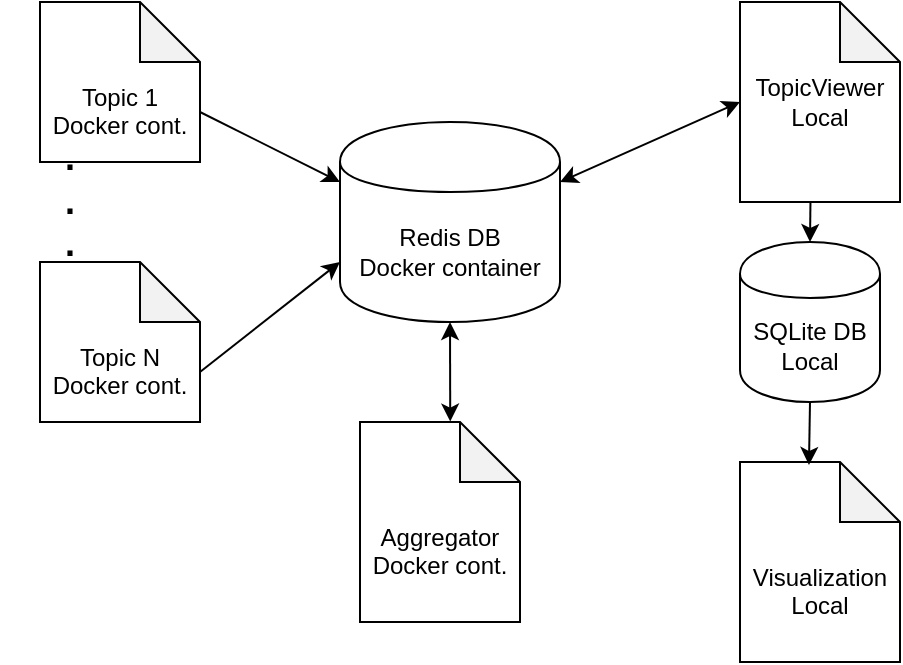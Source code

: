 <mxfile version="12.9.12" type="device"><diagram id="WDgcrdeeAxY3KN3VUrSq" name="Page-1"><mxGraphModel dx="288" dy="161" grid="1" gridSize="10" guides="1" tooltips="1" connect="1" arrows="1" fold="1" page="1" pageScale="1" pageWidth="827" pageHeight="1169" math="0" shadow="0"><root><mxCell id="0"/><mxCell id="1" parent="0"/><mxCell id="7w5S7NKZDUTb4tuFRT_C-3" value="Redis DB&lt;br&gt;Docker container" style="shape=cylinder;whiteSpace=wrap;html=1;boundedLbl=1;backgroundOutline=1;" vertex="1" parent="1"><mxGeometry x="470" y="340" width="110" height="100" as="geometry"/></mxCell><mxCell id="7w5S7NKZDUTb4tuFRT_C-4" value="&#10;&#10;&lt;!--StartFragment--&gt;&lt;span style=&quot;font-family: Helvetica; font-size: 12px; font-style: normal; font-variant-ligatures: normal; font-variant-caps: normal; font-weight: 400; letter-spacing: normal; orphans: 2; text-align: center; text-indent: 0px; text-transform: none; widows: 2; word-spacing: 0px; -webkit-text-stroke-width: 0px; text-decoration-style: initial; text-decoration-color: initial; float: none; display: inline !important;&quot;&gt;TopicViewer&lt;/span&gt;&lt;br style=&quot;font-family: Helvetica; font-size: 12px; font-style: normal; font-variant-ligatures: normal; font-variant-caps: normal; font-weight: 400; letter-spacing: normal; orphans: 2; text-align: center; text-indent: 0px; text-transform: none; widows: 2; word-spacing: 0px; -webkit-text-stroke-width: 0px; text-decoration-style: initial; text-decoration-color: initial;&quot;&gt;&lt;span style=&quot;font-family: Helvetica; font-size: 12px; font-style: normal; font-variant-ligatures: normal; font-variant-caps: normal; font-weight: 400; letter-spacing: normal; orphans: 2; text-align: center; text-indent: 0px; text-transform: none; widows: 2; word-spacing: 0px; -webkit-text-stroke-width: 0px; text-decoration-style: initial; text-decoration-color: initial; float: none; display: inline !important;&quot;&gt;Local&lt;/span&gt;&lt;!--EndFragment--&gt;&#10;&#10;" style="shape=note;whiteSpace=wrap;html=1;backgroundOutline=1;darkOpacity=0.05;" vertex="1" parent="1"><mxGeometry x="670" y="280" width="80" height="100" as="geometry"/></mxCell><mxCell id="7w5S7NKZDUTb4tuFRT_C-5" value="&lt;br&gt;&lt;br&gt;Topic 1&lt;br&gt;Docker cont." style="shape=note;whiteSpace=wrap;html=1;backgroundOutline=1;darkOpacity=0.05;" vertex="1" parent="1"><mxGeometry x="320" y="280" width="80" height="80" as="geometry"/></mxCell><mxCell id="7w5S7NKZDUTb4tuFRT_C-7" value="&lt;br&gt;&lt;br&gt;Topic N&lt;br&gt;Docker cont." style="shape=note;whiteSpace=wrap;html=1;backgroundOutline=1;darkOpacity=0.05;" vertex="1" parent="1"><mxGeometry x="320" y="410" width="80" height="80" as="geometry"/></mxCell><mxCell id="7w5S7NKZDUTb4tuFRT_C-10" value="&lt;b&gt;&lt;font style=&quot;font-size: 18px&quot;&gt;.&lt;br&gt;.&lt;br&gt;.&lt;/font&gt;&lt;/b&gt;" style="text;html=1;strokeColor=none;fillColor=none;align=center;verticalAlign=middle;whiteSpace=wrap;rounded=0;" vertex="1" parent="1"><mxGeometry x="300" y="350" width="70" height="60" as="geometry"/></mxCell><mxCell id="7w5S7NKZDUTb4tuFRT_C-11" value="&lt;br&gt;&lt;br&gt;Aggregator&lt;br&gt;Docker cont." style="shape=note;whiteSpace=wrap;html=1;backgroundOutline=1;darkOpacity=0.05;" vertex="1" parent="1"><mxGeometry x="480" y="490" width="80" height="100" as="geometry"/></mxCell><mxCell id="7w5S7NKZDUTb4tuFRT_C-12" value="SQLite DB&lt;br&gt;Local" style="shape=cylinder;whiteSpace=wrap;html=1;boundedLbl=1;backgroundOutline=1;" vertex="1" parent="1"><mxGeometry x="670" y="400" width="70" height="80" as="geometry"/></mxCell><mxCell id="7w5S7NKZDUTb4tuFRT_C-13" value="&lt;br&gt;&lt;br&gt;&lt;span style=&quot;font-family: &amp;#34;helvetica&amp;#34; ; font-size: 12px ; font-style: normal ; font-weight: 400 ; letter-spacing: normal ; text-align: center ; text-indent: 0px ; text-transform: none ; word-spacing: 0px ; float: none ; display: inline&quot;&gt;Visualization&lt;/span&gt;&lt;br style=&quot;font-family: &amp;#34;helvetica&amp;#34; ; font-size: 12px ; font-style: normal ; font-weight: 400 ; letter-spacing: normal ; text-align: center ; text-indent: 0px ; text-transform: none ; word-spacing: 0px&quot;&gt;&lt;span style=&quot;font-family: &amp;#34;helvetica&amp;#34; ; font-size: 12px ; font-style: normal ; font-weight: 400 ; letter-spacing: normal ; text-align: center ; text-indent: 0px ; text-transform: none ; word-spacing: 0px ; float: none ; display: inline&quot;&gt;Local&lt;/span&gt;&lt;br&gt;" style="shape=note;whiteSpace=wrap;html=1;backgroundOutline=1;darkOpacity=0.05;" vertex="1" parent="1"><mxGeometry x="670" y="510" width="80" height="100" as="geometry"/></mxCell><mxCell id="7w5S7NKZDUTb4tuFRT_C-15" value="" style="endArrow=classic;html=1;entryX=0.431;entryY=0.015;entryDx=0;entryDy=0;entryPerimeter=0;exitX=0.5;exitY=1;exitDx=0;exitDy=0;" edge="1" parent="1" source="7w5S7NKZDUTb4tuFRT_C-12" target="7w5S7NKZDUTb4tuFRT_C-13"><mxGeometry width="50" height="50" relative="1" as="geometry"><mxPoint x="710" y="480" as="sourcePoint"/><mxPoint x="440" y="370" as="targetPoint"/><Array as="points"/></mxGeometry></mxCell><mxCell id="7w5S7NKZDUTb4tuFRT_C-16" value="" style="endArrow=classic;html=1;exitX=0.5;exitY=1;exitDx=0;exitDy=0;" edge="1" parent="1"><mxGeometry width="50" height="50" relative="1" as="geometry"><mxPoint x="705.23" y="380" as="sourcePoint"/><mxPoint x="705" y="400" as="targetPoint"/><Array as="points"/></mxGeometry></mxCell><mxCell id="7w5S7NKZDUTb4tuFRT_C-17" value="" style="endArrow=classic;html=1;exitX=0;exitY=0;exitDx=80;exitDy=55;exitPerimeter=0;entryX=0;entryY=0.3;entryDx=0;entryDy=0;" edge="1" parent="1" source="7w5S7NKZDUTb4tuFRT_C-5" target="7w5S7NKZDUTb4tuFRT_C-3"><mxGeometry width="50" height="50" relative="1" as="geometry"><mxPoint x="480" y="460" as="sourcePoint"/><mxPoint x="530" y="410" as="targetPoint"/></mxGeometry></mxCell><mxCell id="7w5S7NKZDUTb4tuFRT_C-18" value="" style="endArrow=classic;html=1;exitX=0;exitY=0;exitDx=80;exitDy=55;exitPerimeter=0;entryX=0;entryY=0.7;entryDx=0;entryDy=0;" edge="1" parent="1" source="7w5S7NKZDUTb4tuFRT_C-7" target="7w5S7NKZDUTb4tuFRT_C-3"><mxGeometry width="50" height="50" relative="1" as="geometry"><mxPoint x="480" y="460" as="sourcePoint"/><mxPoint x="530" y="410" as="targetPoint"/></mxGeometry></mxCell><mxCell id="7w5S7NKZDUTb4tuFRT_C-19" value="" style="endArrow=classic;startArrow=classic;html=1;exitX=0.564;exitY=-0.002;exitDx=0;exitDy=0;exitPerimeter=0;entryX=0.5;entryY=1;entryDx=0;entryDy=0;" edge="1" parent="1" source="7w5S7NKZDUTb4tuFRT_C-11" target="7w5S7NKZDUTb4tuFRT_C-3"><mxGeometry width="50" height="50" relative="1" as="geometry"><mxPoint x="480" y="460" as="sourcePoint"/><mxPoint x="530" y="410" as="targetPoint"/></mxGeometry></mxCell><mxCell id="7w5S7NKZDUTb4tuFRT_C-21" value="" style="endArrow=classic;startArrow=classic;html=1;entryX=0;entryY=0.5;entryDx=0;entryDy=0;entryPerimeter=0;exitX=1;exitY=0.3;exitDx=0;exitDy=0;" edge="1" parent="1" source="7w5S7NKZDUTb4tuFRT_C-3" target="7w5S7NKZDUTb4tuFRT_C-4"><mxGeometry width="50" height="50" relative="1" as="geometry"><mxPoint x="480" y="460" as="sourcePoint"/><mxPoint x="530" y="410" as="targetPoint"/></mxGeometry></mxCell></root></mxGraphModel></diagram></mxfile>